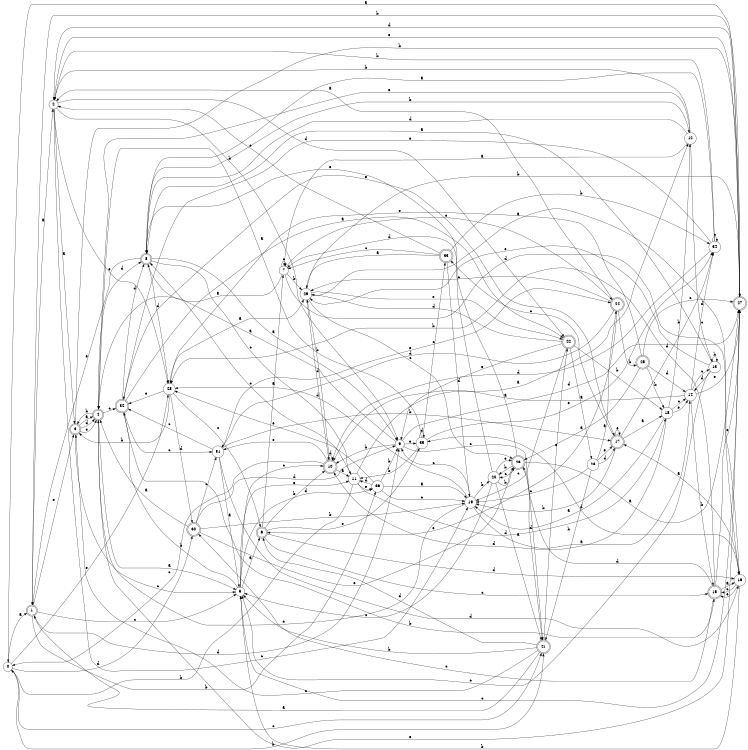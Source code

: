 digraph n30_10 {
__start0 [label="" shape="none"];

rankdir=LR;
size="8,5";

s0 [style="filled", color="black", fillcolor="white" shape="circle", label="0"];
s1 [style="rounded,filled", color="black", fillcolor="white" shape="doublecircle", label="1"];
s2 [style="filled", color="black", fillcolor="white" shape="circle", label="2"];
s3 [style="rounded,filled", color="black", fillcolor="white" shape="doublecircle", label="3"];
s4 [style="rounded,filled", color="black", fillcolor="white" shape="doublecircle", label="4"];
s5 [style="filled", color="black", fillcolor="white" shape="circle", label="5"];
s6 [style="rounded,filled", color="black", fillcolor="white" shape="doublecircle", label="6"];
s7 [style="filled", color="black", fillcolor="white" shape="circle", label="7"];
s8 [style="rounded,filled", color="black", fillcolor="white" shape="doublecircle", label="8"];
s9 [style="filled", color="black", fillcolor="white" shape="circle", label="9"];
s10 [style="rounded,filled", color="black", fillcolor="white" shape="doublecircle", label="10"];
s11 [style="filled", color="black", fillcolor="white" shape="circle", label="11"];
s12 [style="filled", color="black", fillcolor="white" shape="circle", label="12"];
s13 [style="filled", color="black", fillcolor="white" shape="circle", label="13"];
s14 [style="filled", color="black", fillcolor="white" shape="circle", label="14"];
s15 [style="rounded,filled", color="black", fillcolor="white" shape="doublecircle", label="15"];
s16 [style="filled", color="black", fillcolor="white" shape="circle", label="16"];
s17 [style="rounded,filled", color="black", fillcolor="white" shape="doublecircle", label="17"];
s18 [style="filled", color="black", fillcolor="white" shape="circle", label="18"];
s19 [style="filled", color="black", fillcolor="white" shape="circle", label="19"];
s20 [style="filled", color="black", fillcolor="white" shape="circle", label="20"];
s21 [style="rounded,filled", color="black", fillcolor="white" shape="doublecircle", label="21"];
s22 [style="rounded,filled", color="black", fillcolor="white" shape="doublecircle", label="22"];
s23 [style="filled", color="black", fillcolor="white" shape="circle", label="23"];
s24 [style="rounded,filled", color="black", fillcolor="white" shape="doublecircle", label="24"];
s25 [style="rounded,filled", color="black", fillcolor="white" shape="doublecircle", label="25"];
s26 [style="rounded,filled", color="black", fillcolor="white" shape="doublecircle", label="26"];
s27 [style="rounded,filled", color="black", fillcolor="white" shape="doublecircle", label="27"];
s28 [style="filled", color="black", fillcolor="white" shape="circle", label="28"];
s29 [style="filled", color="black", fillcolor="white" shape="circle", label="29"];
s30 [style="rounded,filled", color="black", fillcolor="white" shape="doublecircle", label="30"];
s31 [style="filled", color="black", fillcolor="white" shape="circle", label="31"];
s32 [style="rounded,filled", color="black", fillcolor="white" shape="doublecircle", label="32"];
s33 [style="rounded,filled", color="black", fillcolor="white" shape="doublecircle", label="33"];
s34 [style="filled", color="black", fillcolor="white" shape="circle", label="34"];
s35 [style="filled", color="black", fillcolor="white" shape="circle", label="35"];
s36 [style="filled", color="black", fillcolor="white" shape="circle", label="36"];
s0 -> s1 [label="a"];
s0 -> s21 [label="b"];
s0 -> s21 [label="c"];
s0 -> s30 [label="d"];
s0 -> s28 [label="e"];
s1 -> s2 [label="a"];
s1 -> s36 [label="b"];
s1 -> s5 [label="c"];
s1 -> s9 [label="d"];
s1 -> s3 [label="e"];
s2 -> s3 [label="a"];
s2 -> s9 [label="b"];
s2 -> s19 [label="c"];
s2 -> s22 [label="d"];
s2 -> s28 [label="e"];
s3 -> s4 [label="a"];
s3 -> s27 [label="b"];
s3 -> s5 [label="c"];
s3 -> s4 [label="d"];
s3 -> s4 [label="e"];
s4 -> s5 [label="a"];
s4 -> s3 [label="b"];
s4 -> s32 [label="c"];
s4 -> s8 [label="d"];
s4 -> s27 [label="e"];
s5 -> s6 [label="a"];
s5 -> s32 [label="b"];
s5 -> s10 [label="c"];
s5 -> s36 [label="d"];
s5 -> s11 [label="e"];
s6 -> s7 [label="a"];
s6 -> s10 [label="b"];
s6 -> s15 [label="c"];
s6 -> s16 [label="d"];
s6 -> s35 [label="e"];
s7 -> s8 [label="a"];
s7 -> s29 [label="b"];
s7 -> s7 [label="c"];
s7 -> s16 [label="d"];
s7 -> s24 [label="e"];
s8 -> s9 [label="a"];
s8 -> s12 [label="b"];
s8 -> s11 [label="c"];
s8 -> s28 [label="d"];
s8 -> s1 [label="e"];
s9 -> s4 [label="a"];
s9 -> s10 [label="b"];
s9 -> s21 [label="c"];
s9 -> s27 [label="d"];
s9 -> s35 [label="e"];
s10 -> s11 [label="a"];
s10 -> s29 [label="b"];
s10 -> s0 [label="c"];
s10 -> s10 [label="d"];
s10 -> s31 [label="e"];
s11 -> s12 [label="a"];
s11 -> s0 [label="b"];
s11 -> s8 [label="c"];
s11 -> s18 [label="d"];
s11 -> s36 [label="e"];
s12 -> s7 [label="a"];
s12 -> s2 [label="b"];
s12 -> s13 [label="c"];
s12 -> s8 [label="d"];
s12 -> s4 [label="e"];
s13 -> s8 [label="a"];
s13 -> s13 [label="b"];
s13 -> s5 [label="c"];
s13 -> s14 [label="d"];
s13 -> s29 [label="e"];
s14 -> s10 [label="a"];
s14 -> s15 [label="b"];
s14 -> s13 [label="c"];
s14 -> s34 [label="d"];
s14 -> s27 [label="e"];
s15 -> s16 [label="a"];
s15 -> s28 [label="b"];
s15 -> s30 [label="c"];
s15 -> s26 [label="d"];
s15 -> s27 [label="e"];
s16 -> s17 [label="a"];
s16 -> s5 [label="b"];
s16 -> s15 [label="c"];
s16 -> s35 [label="d"];
s16 -> s15 [label="e"];
s17 -> s18 [label="a"];
s17 -> s19 [label="b"];
s17 -> s33 [label="c"];
s17 -> s34 [label="d"];
s17 -> s17 [label="e"];
s18 -> s19 [label="a"];
s18 -> s12 [label="b"];
s18 -> s14 [label="c"];
s18 -> s10 [label="d"];
s18 -> s14 [label="e"];
s19 -> s14 [label="a"];
s19 -> s20 [label="b"];
s19 -> s9 [label="c"];
s19 -> s28 [label="d"];
s19 -> s4 [label="e"];
s20 -> s21 [label="a"];
s20 -> s26 [label="b"];
s20 -> s5 [label="c"];
s20 -> s7 [label="d"];
s20 -> s26 [label="e"];
s21 -> s1 [label="a"];
s21 -> s5 [label="b"];
s21 -> s3 [label="c"];
s21 -> s6 [label="d"];
s21 -> s22 [label="e"];
s22 -> s23 [label="a"];
s22 -> s18 [label="b"];
s22 -> s19 [label="c"];
s22 -> s29 [label="d"];
s22 -> s9 [label="e"];
s23 -> s24 [label="a"];
s23 -> s21 [label="b"];
s23 -> s19 [label="c"];
s23 -> s17 [label="d"];
s23 -> s17 [label="e"];
s24 -> s2 [label="a"];
s24 -> s25 [label="b"];
s24 -> s29 [label="c"];
s24 -> s31 [label="d"];
s24 -> s6 [label="e"];
s25 -> s26 [label="a"];
s25 -> s18 [label="b"];
s25 -> s27 [label="c"];
s25 -> s14 [label="d"];
s25 -> s28 [label="e"];
s26 -> s27 [label="a"];
s26 -> s20 [label="b"];
s26 -> s20 [label="c"];
s26 -> s21 [label="d"];
s26 -> s8 [label="e"];
s27 -> s0 [label="a"];
s27 -> s1 [label="b"];
s27 -> s5 [label="c"];
s27 -> s2 [label="d"];
s27 -> s2 [label="e"];
s28 -> s29 [label="a"];
s28 -> s3 [label="b"];
s28 -> s6 [label="c"];
s28 -> s30 [label="d"];
s28 -> s32 [label="e"];
s29 -> s16 [label="a"];
s29 -> s27 [label="b"];
s29 -> s26 [label="c"];
s29 -> s10 [label="d"];
s29 -> s22 [label="e"];
s30 -> s4 [label="a"];
s30 -> s19 [label="b"];
s30 -> s31 [label="c"];
s30 -> s9 [label="d"];
s30 -> s26 [label="e"];
s31 -> s5 [label="a"];
s31 -> s17 [label="b"];
s31 -> s32 [label="c"];
s31 -> s16 [label="d"];
s31 -> s24 [label="e"];
s32 -> s22 [label="a"];
s32 -> s15 [label="b"];
s32 -> s31 [label="c"];
s32 -> s8 [label="d"];
s32 -> s17 [label="e"];
s33 -> s29 [label="a"];
s33 -> s34 [label="b"];
s33 -> s7 [label="c"];
s33 -> s19 [label="d"];
s33 -> s2 [label="e"];
s34 -> s8 [label="a"];
s34 -> s2 [label="b"];
s34 -> s34 [label="c"];
s34 -> s10 [label="d"];
s34 -> s32 [label="e"];
s35 -> s4 [label="a"];
s35 -> s11 [label="b"];
s35 -> s33 [label="c"];
s35 -> s35 [label="d"];
s35 -> s34 [label="e"];
s36 -> s19 [label="a"];
s36 -> s9 [label="b"];
s36 -> s19 [label="c"];
s36 -> s11 [label="d"];
s36 -> s28 [label="e"];

}